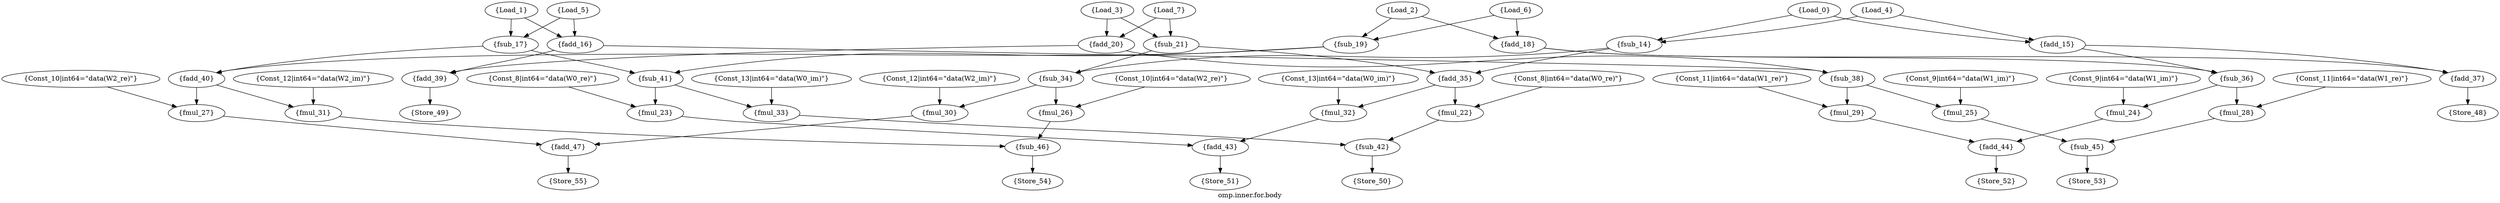 strict digraph "omp.inner.for.body" {
label="omp.inner.for.body";
Load_0 [data=in_re, label="{Load_0}", opcode=INPUT];
Load_1 [data=in_im, label="{Load_1}", opcode=INPUT];
Load_2 [data=in_re, label="{Load_2}", opcode=INPUT];
Load_3 [data=in_im, label="{Load_3}", opcode=INPUT];
Load_4 [data=in_re, label="{Load_4}", opcode=INPUT];
Load_5 [data=in_im, label="{Load_5}", opcode=INPUT];
Load_6 [data=in_re, label="{Load_6}", opcode=INPUT];
Load_7 [data=in_im, label="{Load_7}", opcode=INPUT];
fsub_14 [label="{fsub_14}", opcode=FADD];
fadd_15 [label="{fadd_15}", opcode=FADD];
fsub_17 [label="{fsub_17}", opcode=FADD];
fadd_16 [label="{fadd_16}", opcode=FADD];
fsub_19 [label="{fsub_19}", opcode=FADD];
fadd_18 [label="{fadd_18}", opcode=FADD];
fsub_21 [label="{fsub_21}", opcode=FADD];
fadd_20 [label="{fadd_20}", opcode=FADD];
fsub_34 [label="{fsub_34}", opcode=FADD];
fadd_35 [label="{fadd_35}", opcode=FADD];
fsub_36 [label="{fsub_36}", opcode=FADD];
fadd_37 [label="{fadd_37}", opcode=FADD];
fadd_40 [label="{fadd_40}", opcode=FADD];
fsub_41 [label="{fsub_41}", opcode=FADD];
fsub_38 [label="{fsub_38}", opcode=FADD];
fadd_39 [label="{fadd_39}", opcode=FADD];
fmul_30 [label="{fmul_30}", opcode=FMUL];
fmul_26 [label="{fmul_26}", opcode=FMUL];
fmul_32 [label="{fmul_32}", opcode=FMUL];
fmul_22 [label="{fmul_22}", opcode=FMUL];
fmul_24 [label="{fmul_24}", opcode=FMUL];
fmul_28 [label="{fmul_28}", opcode=FMUL];
Store_48 [data=out_re, label="{Store_48}", opcode=OUTPUT];
fmul_27 [label="{fmul_27}", opcode=FMUL];
fmul_31 [label="{fmul_31}", opcode=FMUL];
fmul_23 [label="{fmul_23}", opcode=FMUL];
fmul_33 [label="{fmul_33}", opcode=FMUL];
fmul_29 [label="{fmul_29}", opcode=FMUL];
fmul_25 [label="{fmul_25}", opcode=FMUL];
Store_49 [data=out_im, label="{Store_49}", opcode=OUTPUT];
fadd_47 [label="{fadd_47}", opcode=FADD];
fsub_46 [label="{fsub_46}", opcode=FADD];
fadd_43 [label="{fadd_43}", opcode=FADD];
fsub_42 [label="{fsub_42}", opcode=FADD];
fadd_44 [label="{fadd_44}", opcode=FADD];
fsub_45 [label="{fsub_45}", opcode=FADD];
Store_55 [data=out_im, label="{Store_55}", opcode=OUTPUT];
Store_54 [data=out_re, label="{Store_54}", opcode=OUTPUT];
Store_51 [data=out_im, label="{Store_51}", opcode=OUTPUT];
Store_50 [data=out_re, label="{Store_50}", opcode=OUTPUT];
Store_52 [data=out_im, label="{Store_52}", opcode=OUTPUT];
Store_53 [data=out_re, label="{Store_53}", opcode=OUTPUT];
Const_57 [constVal="1", int64="1", label="{Const_8|int64=\"data(W0_re)\"}", opcode=CONST];
Const_58 [constVal="1", int64="1", label="{Const_8|int64=\"data(W0_re)\"}", opcode=CONST];
Const_59 [constVal="1", int64="0", label="{Const_9|int64=\"data(W1_im)\"}", opcode=CONST];
Const_60 [constVal="1", int64="0", label="{Const_9|int64=\"data(W1_im)\"}", opcode=CONST];
Const_61 [constVal="1", int64="1", label="{Const_10|int64=\"data(W2_re)\"}", opcode=CONST];
Const_62 [constVal="1", int64="1", label="{Const_10|int64=\"data(W2_re)\"}", opcode=CONST];
Const_63 [constVal="1", int64="1", label="{Const_11|int64=\"data(W1_re)\"}", opcode=CONST];
Const_64 [constVal="1", int64="1", label="{Const_11|int64=\"data(W1_re)\"}", opcode=CONST];
Const_65 [constVal="1", int64="0", label="{Const_12|int64=\"data(W2_im)\"}", opcode=CONST];
Const_66 [constVal="1", int64="0", label="{Const_12|int64=\"data(W2_im)\"}", opcode=CONST];
Const_67 [constVal="1", int64="0", label="{Const_13|int64=\"data(W0_im)\"}", opcode=CONST];
Const_68 [constVal="1", int64="0", label="{Const_13|int64=\"data(W0_im)\"}", opcode=CONST];
Load_0 -> fsub_14  [driver=outPinA, load=inPinB];
Load_0 -> fadd_15  [driver=outPinA, load=inPinB];
Load_1 -> fadd_16  [driver=outPinA, load=inPinB];
Load_1 -> fsub_17  [driver=outPinA, load=inPinB];
Load_2 -> fadd_18  [driver=outPinA, load=inPinB];
Load_2 -> fsub_19  [driver=outPinA, load=inPinB];
Load_3 -> fadd_20  [driver=outPinA, load=inPinB];
Load_3 -> fsub_21  [driver=outPinA, load=inPinB];
Load_4 -> fsub_14  [driver=outPinA, load=inPinA];
Load_4 -> fadd_15  [driver=outPinA, load=inPinA];
Load_5 -> fadd_16  [driver=outPinA, load=inPinA];
Load_5 -> fsub_17  [driver=outPinA, load=inPinA];
Load_6 -> fadd_18  [driver=outPinA, load=inPinA];
Load_6 -> fsub_19  [driver=outPinA, load=inPinA];
Load_7 -> fadd_20  [driver=outPinA, load=inPinA];
Load_7 -> fsub_21  [driver=outPinA, load=inPinA];
fsub_14 -> fsub_34  [driver=outPinA, load=inPinB];
fsub_14 -> fadd_35  [driver=outPinA, load=inPinB];
fadd_15 -> fsub_36  [driver=outPinA, load=inPinB];
fadd_15 -> fadd_37  [driver=outPinA, load=inPinB];
fsub_17 -> fadd_40  [driver=outPinA, load=inPinB];
fsub_17 -> fsub_41  [driver=outPinA, load=inPinB];
fadd_16 -> fsub_38  [driver=outPinA, load=inPinB];
fadd_16 -> fadd_39  [driver=outPinA, load=inPinB];
fsub_19 -> fadd_40  [driver=outPinA, load=inPinA];
fsub_19 -> fsub_41  [driver=outPinA, load=inPinA];
fadd_18 -> fsub_36  [driver=outPinA, load=inPinA];
fadd_18 -> fadd_37  [driver=outPinA, load=inPinA];
fsub_21 -> fsub_34  [driver=outPinA, load=inPinA];
fsub_21 -> fadd_35  [driver=outPinA, load=inPinA];
fadd_20 -> fsub_38  [driver=outPinA, load=inPinA];
fadd_20 -> fadd_39  [driver=outPinA, load=inPinA];
fsub_34 -> fmul_26  [driver=outPinA, load=inPinB];
fsub_34 -> fmul_30  [driver=outPinA, load=inPinB];
fadd_35 -> fmul_22  [driver=outPinA, load=inPinB];
fadd_35 -> fmul_32  [driver=outPinA, load=inPinB];
fsub_36 -> fmul_24  [driver=outPinA, load=inPinB];
fsub_36 -> fmul_28  [driver=outPinA, load=inPinB];
fadd_37 -> Store_48  [driver=outPinA, load=inPinA];
fadd_40 -> fmul_27  [driver=outPinA, load=inPinB];
fadd_40 -> fmul_31  [driver=outPinA, load=inPinB];
fsub_41 -> fmul_23  [driver=outPinA, load=inPinB];
fsub_41 -> fmul_33  [driver=outPinA, load=inPinB];
fsub_38 -> fmul_25  [driver=outPinA, load=inPinB];
fsub_38 -> fmul_29  [driver=outPinA, load=inPinB];
fadd_39 -> Store_49  [driver=outPinA, load=inPinA];
fmul_30 -> fadd_47  [driver=outPinA, load=inPinB];
fmul_26 -> fsub_46  [driver=outPinA, load=inPinB];
fmul_32 -> fadd_43  [driver=outPinA, load=inPinB];
fmul_22 -> fsub_42  [driver=outPinA, load=inPinB];
fmul_24 -> fadd_44  [driver=outPinA, load=inPinB];
fmul_28 -> fsub_45  [driver=outPinA, load=inPinB];
fmul_27 -> fadd_47  [driver=outPinA, load=inPinA];
fmul_31 -> fsub_46  [driver=outPinA, load=inPinA];
fmul_23 -> fadd_43  [driver=outPinA, load=inPinA];
fmul_33 -> fsub_42  [driver=outPinA, load=inPinA];
fmul_29 -> fadd_44  [driver=outPinA, load=inPinA];
fmul_25 -> fsub_45  [driver=outPinA, load=inPinA];
fadd_47 -> Store_55  [driver=outPinA, load=inPinA];
fsub_46 -> Store_54  [driver=outPinA, load=inPinA];
fadd_43 -> Store_51  [driver=outPinA, load=inPinA];
fsub_42 -> Store_50  [driver=outPinA, load=inPinA];
fadd_44 -> Store_52  [driver=outPinA, load=inPinA];
fsub_45 -> Store_53  [driver=outPinA, load=inPinA];
Const_57 -> fmul_22  [driver=outPinA, load=inPinA];
Const_58 -> fmul_23  [driver=outPinA, load=inPinA];
Const_59 -> fmul_24  [driver=outPinA, load=inPinA];
Const_60 -> fmul_25  [driver=outPinA, load=inPinA];
Const_61 -> fmul_26  [driver=outPinA, load=inPinA];
Const_62 -> fmul_27  [driver=outPinA, load=inPinA];
Const_63 -> fmul_28  [driver=outPinA, load=inPinA];
Const_64 -> fmul_29  [driver=outPinA, load=inPinA];
Const_65 -> fmul_30  [driver=outPinA, load=inPinA];
Const_66 -> fmul_31  [driver=outPinA, load=inPinA];
Const_67 -> fmul_32  [driver=outPinA, load=inPinA];
Const_68 -> fmul_33  [driver=outPinA, load=inPinA];
}
